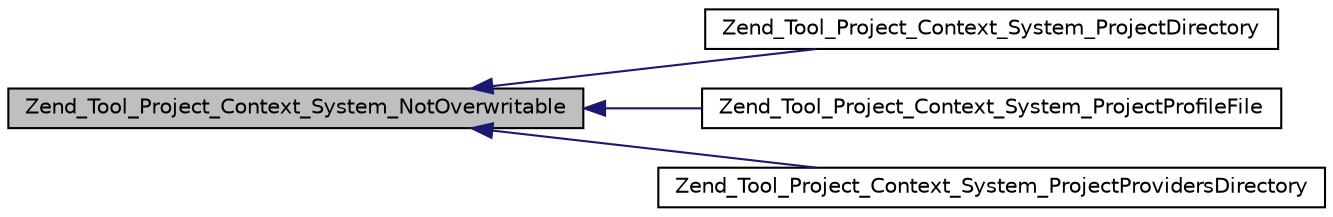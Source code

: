 digraph G
{
  edge [fontname="Helvetica",fontsize="10",labelfontname="Helvetica",labelfontsize="10"];
  node [fontname="Helvetica",fontsize="10",shape=record];
  rankdir="LR";
  Node1 [label="Zend_Tool_Project_Context_System_NotOverwritable",height=0.2,width=0.4,color="black", fillcolor="grey75", style="filled" fontcolor="black"];
  Node1 -> Node2 [dir="back",color="midnightblue",fontsize="10",style="solid",fontname="Helvetica"];
  Node2 [label="Zend_Tool_Project_Context_System_ProjectDirectory",height=0.2,width=0.4,color="black", fillcolor="white", style="filled",URL="$class_zend___tool___project___context___system___project_directory.html"];
  Node1 -> Node3 [dir="back",color="midnightblue",fontsize="10",style="solid",fontname="Helvetica"];
  Node3 [label="Zend_Tool_Project_Context_System_ProjectProfileFile",height=0.2,width=0.4,color="black", fillcolor="white", style="filled",URL="$class_zend___tool___project___context___system___project_profile_file.html"];
  Node1 -> Node4 [dir="back",color="midnightblue",fontsize="10",style="solid",fontname="Helvetica"];
  Node4 [label="Zend_Tool_Project_Context_System_ProjectProvidersDirectory",height=0.2,width=0.4,color="black", fillcolor="white", style="filled",URL="$class_zend___tool___project___context___system___project_providers_directory.html"];
}
